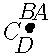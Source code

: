 pair A = dir(60);
pair B = dir(100);
pair C = dir(190);
pair D = dir(250);

dot("$A$", A, A);
dot("$B$", B, B);
dot("$C$", C, C);
dot("$D$", D, D);

draw(A--B--C--D--cycle);

/*
  Source: Cyclic Quad
  Points: A B C D
  Item: A B C D
*/
